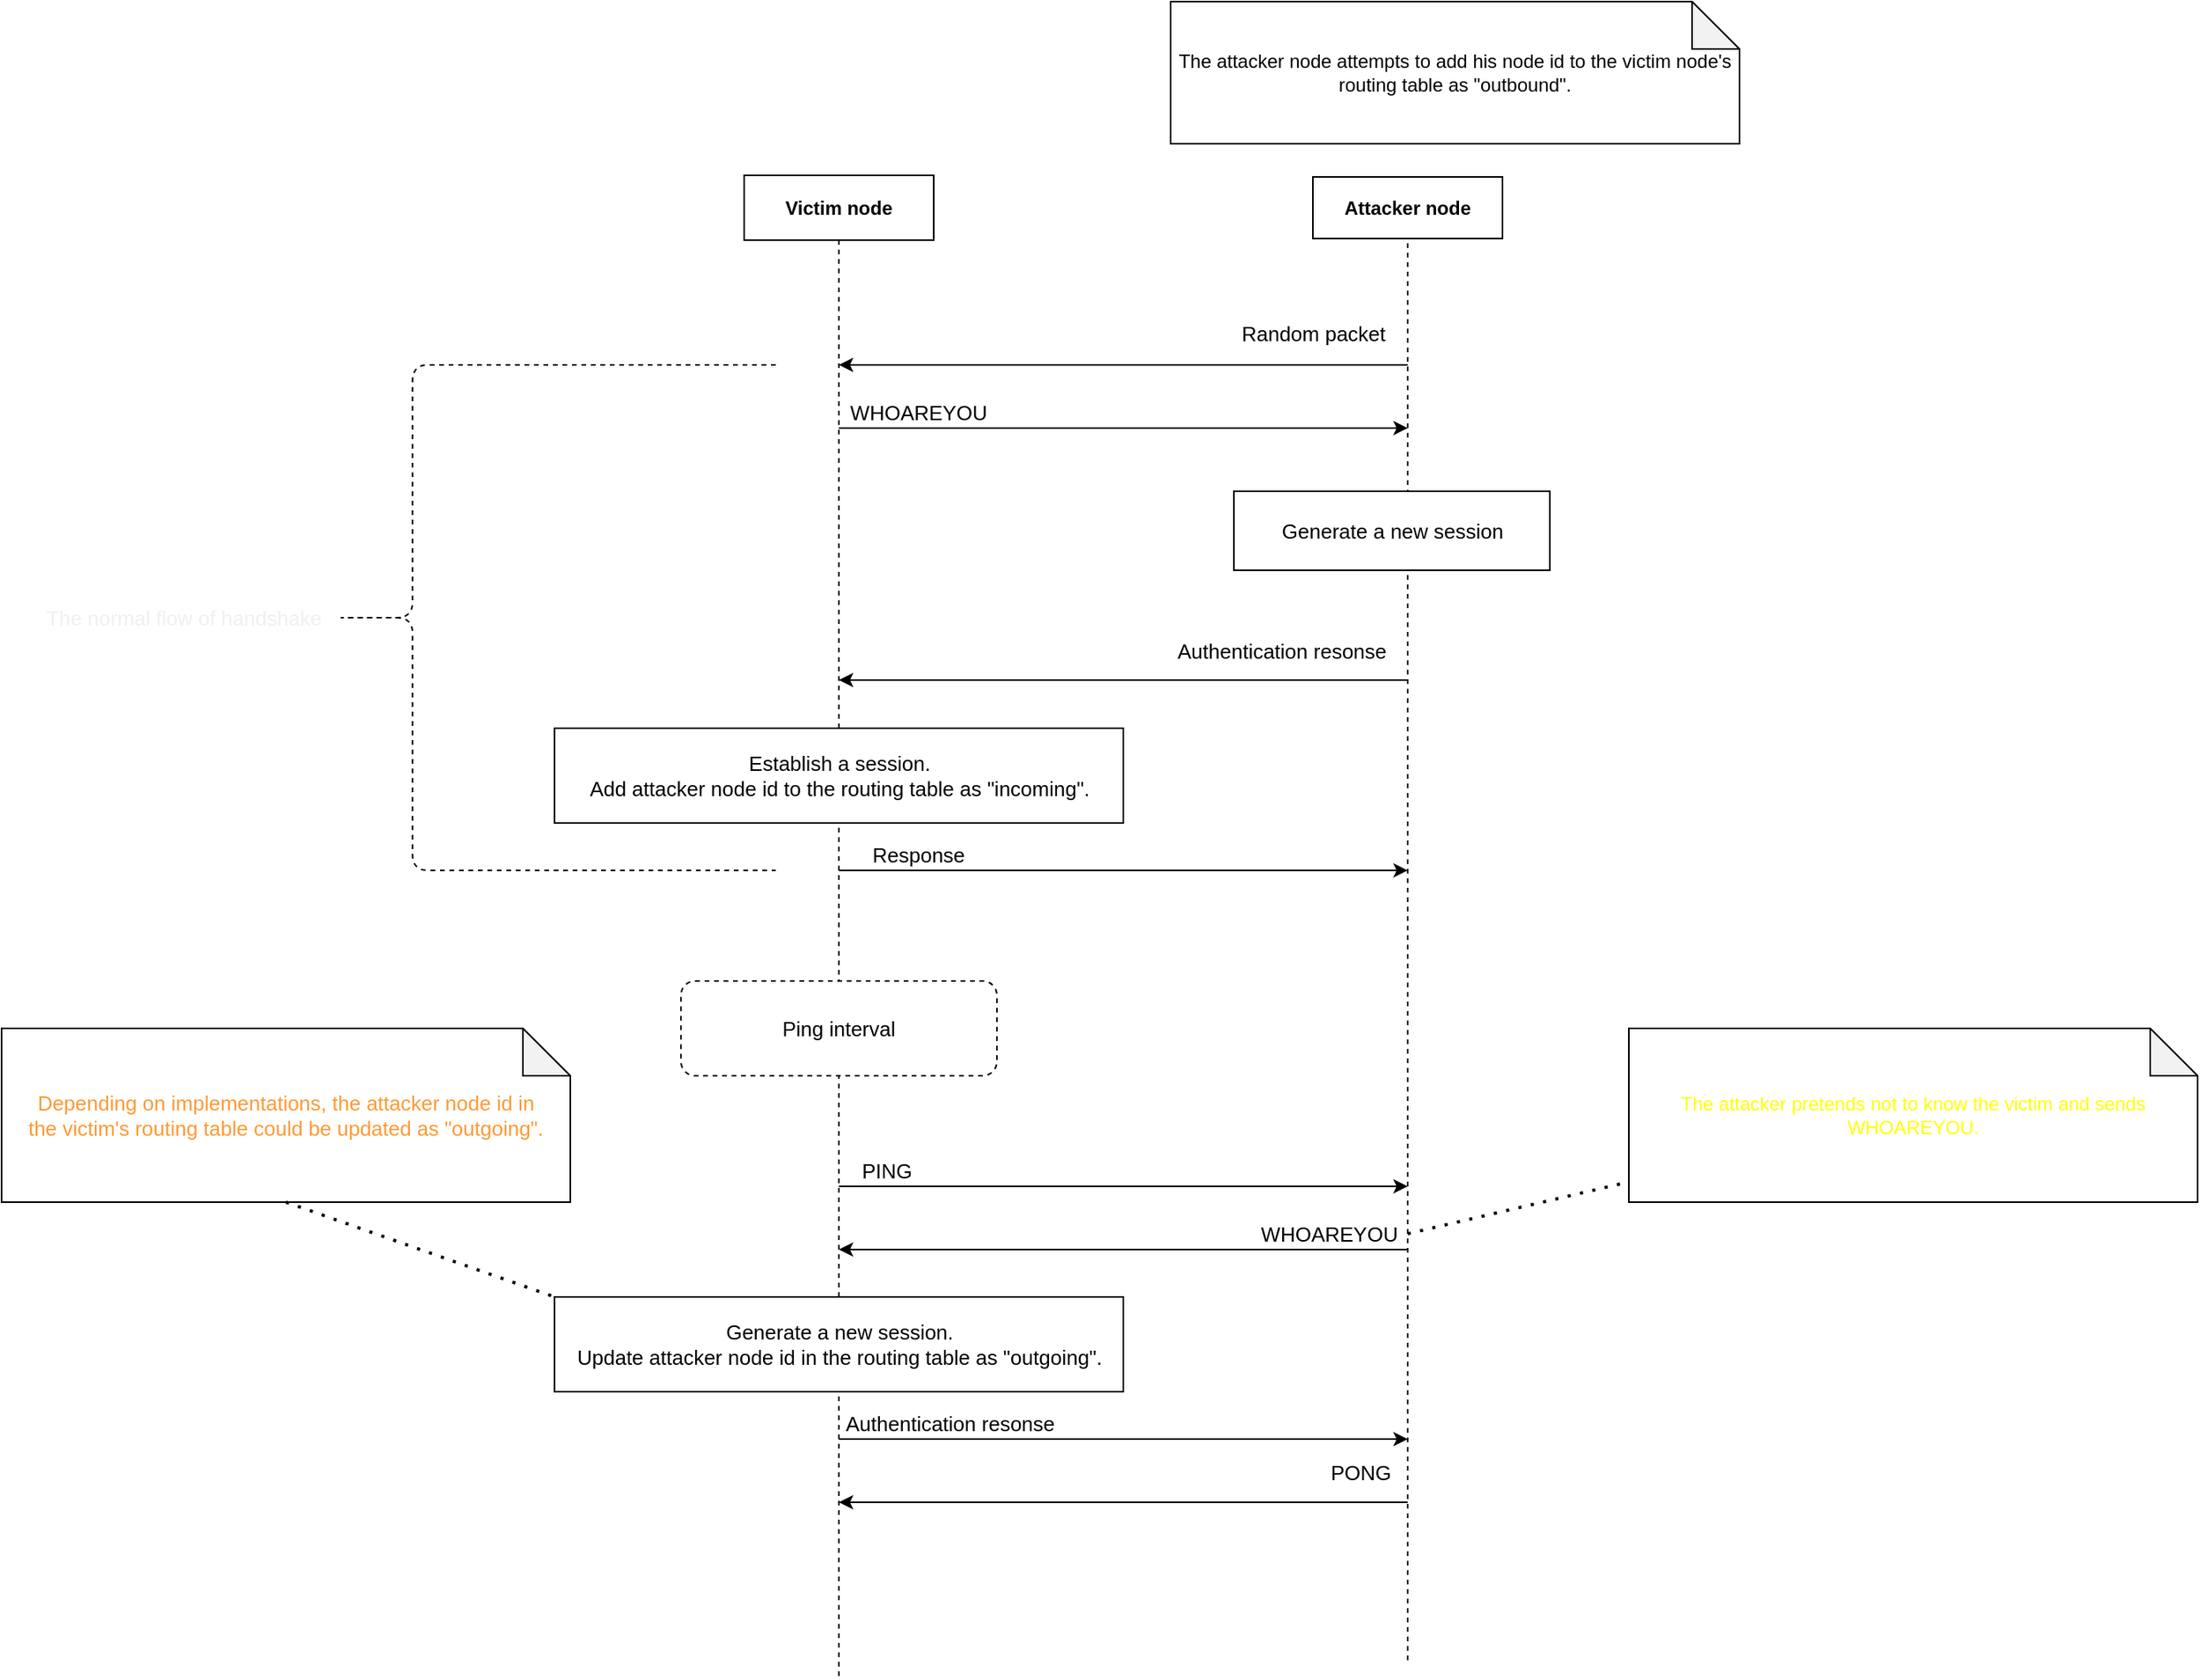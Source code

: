 <mxfile>
    <diagram id="ExdccTZqctQwAvQB16s_" name="Page-1">
        <mxGraphModel dx="3235" dy="1617" grid="0" gridSize="10" guides="1" tooltips="1" connect="1" arrows="1" fold="1" page="0" pageScale="1" pageWidth="827" pageHeight="1169" math="0" shadow="0">
            <root>
                <mxCell id="0"/>
                <mxCell id="1" parent="0"/>
                <mxCell id="2M91R3iAnrZrVvDSjcHK-1" value="Victim node" style="rounded=0;whiteSpace=wrap;html=1;fontStyle=1" parent="1" vertex="1">
                    <mxGeometry y="120" width="120" height="41" as="geometry"/>
                </mxCell>
                <mxCell id="2M91R3iAnrZrVvDSjcHK-2" value="Attacker node" style="rounded=0;whiteSpace=wrap;html=1;fontStyle=1" parent="1" vertex="1">
                    <mxGeometry x="360" y="121" width="120" height="39" as="geometry"/>
                </mxCell>
                <mxCell id="2M91R3iAnrZrVvDSjcHK-28" value="" style="endArrow=none;dashed=1;html=1;fontSize=12;entryX=0.5;entryY=1;entryDx=0;entryDy=0;" parent="1" target="2M91R3iAnrZrVvDSjcHK-1" edge="1">
                    <mxGeometry width="50" height="50" relative="1" as="geometry">
                        <mxPoint x="60" y="1070" as="sourcePoint"/>
                        <mxPoint x="80" y="230" as="targetPoint"/>
                    </mxGeometry>
                </mxCell>
                <mxCell id="2M91R3iAnrZrVvDSjcHK-29" value="" style="endArrow=none;dashed=1;html=1;fontSize=12;entryX=0.5;entryY=1;entryDx=0;entryDy=0;" parent="1" target="2M91R3iAnrZrVvDSjcHK-2" edge="1">
                    <mxGeometry width="50" height="50" relative="1" as="geometry">
                        <mxPoint x="420" y="1060" as="sourcePoint"/>
                        <mxPoint x="70" y="171" as="targetPoint"/>
                    </mxGeometry>
                </mxCell>
                <mxCell id="10" value="The attacker node attempts to add his node id to the victim node's routing table as &quot;outbound&quot;." style="shape=note;whiteSpace=wrap;html=1;backgroundOutline=1;darkOpacity=0.05;" parent="1" vertex="1">
                    <mxGeometry x="270" y="10" width="360" height="90" as="geometry"/>
                </mxCell>
                <mxCell id="11" value="" style="endArrow=classic;html=1;" parent="1" edge="1">
                    <mxGeometry width="50" height="50" relative="1" as="geometry">
                        <mxPoint x="420" y="240" as="sourcePoint"/>
                        <mxPoint x="60" y="240" as="targetPoint"/>
                    </mxGeometry>
                </mxCell>
                <mxCell id="13" value="Random packet" style="edgeLabel;html=1;align=center;verticalAlign=middle;resizable=0;points=[];fontSize=13;" vertex="1" connectable="0" parent="11">
                    <mxGeometry x="-0.217" y="-2" relative="1" as="geometry">
                        <mxPoint x="81" y="-18" as="offset"/>
                    </mxGeometry>
                </mxCell>
                <mxCell id="12" value="" style="endArrow=classic;html=1;" edge="1" parent="1">
                    <mxGeometry width="50" height="50" relative="1" as="geometry">
                        <mxPoint x="60" y="280" as="sourcePoint"/>
                        <mxPoint x="420" y="280" as="targetPoint"/>
                    </mxGeometry>
                </mxCell>
                <mxCell id="14" value="WHOAREYOU" style="edgeLabel;html=1;align=center;verticalAlign=middle;resizable=0;points=[];fontSize=13;" vertex="1" connectable="0" parent="12">
                    <mxGeometry x="0.211" y="2" relative="1" as="geometry">
                        <mxPoint x="-168" y="-8" as="offset"/>
                    </mxGeometry>
                </mxCell>
                <mxCell id="15" value="Generate a new session" style="html=1;dashed=0;whitespace=wrap;fontSize=13;" vertex="1" parent="1">
                    <mxGeometry x="310" y="320" width="200" height="50" as="geometry"/>
                </mxCell>
                <mxCell id="16" value="" style="endArrow=classic;html=1;" edge="1" parent="1">
                    <mxGeometry width="50" height="50" relative="1" as="geometry">
                        <mxPoint x="420" y="439.5" as="sourcePoint"/>
                        <mxPoint x="60" y="439.5" as="targetPoint"/>
                    </mxGeometry>
                </mxCell>
                <mxCell id="17" value="Authentication resonse" style="edgeLabel;html=1;align=center;verticalAlign=middle;resizable=0;points=[];fontSize=13;" vertex="1" connectable="0" parent="16">
                    <mxGeometry x="-0.217" y="-2" relative="1" as="geometry">
                        <mxPoint x="61" y="-17" as="offset"/>
                    </mxGeometry>
                </mxCell>
                <mxCell id="18" value="Establish a session.&lt;br&gt;Add attacker node id to the routing table as &quot;incoming&quot;." style="html=1;dashed=0;whitespace=wrap;fontSize=13;" vertex="1" parent="1">
                    <mxGeometry x="-120" y="470" width="360" height="60" as="geometry"/>
                </mxCell>
                <mxCell id="20" value="" style="endArrow=classic;html=1;" edge="1" parent="1">
                    <mxGeometry width="50" height="50" relative="1" as="geometry">
                        <mxPoint x="60" y="560" as="sourcePoint"/>
                        <mxPoint x="420" y="560" as="targetPoint"/>
                    </mxGeometry>
                </mxCell>
                <mxCell id="21" value="Response" style="edgeLabel;html=1;align=center;verticalAlign=middle;resizable=0;points=[];fontSize=13;" vertex="1" connectable="0" parent="20">
                    <mxGeometry x="0.211" y="2" relative="1" as="geometry">
                        <mxPoint x="-168" y="-8" as="offset"/>
                    </mxGeometry>
                </mxCell>
                <mxCell id="22" value="" style="endArrow=classic;html=1;" edge="1" parent="1">
                    <mxGeometry width="50" height="50" relative="1" as="geometry">
                        <mxPoint x="60" y="760" as="sourcePoint"/>
                        <mxPoint x="420" y="760" as="targetPoint"/>
                    </mxGeometry>
                </mxCell>
                <mxCell id="23" value="PING" style="edgeLabel;html=1;align=center;verticalAlign=middle;resizable=0;points=[];fontSize=13;" vertex="1" connectable="0" parent="22">
                    <mxGeometry x="0.211" y="2" relative="1" as="geometry">
                        <mxPoint x="-188" y="-8" as="offset"/>
                    </mxGeometry>
                </mxCell>
                <mxCell id="26" value="Ping interval" style="rounded=1;whiteSpace=wrap;html=1;fontSize=13;dashed=1;" vertex="1" parent="1">
                    <mxGeometry x="-40" y="630" width="200" height="60" as="geometry"/>
                </mxCell>
                <mxCell id="28" value="" style="endArrow=classic;html=1;" edge="1" parent="1">
                    <mxGeometry width="50" height="50" relative="1" as="geometry">
                        <mxPoint x="420" y="800" as="sourcePoint"/>
                        <mxPoint x="60" y="800" as="targetPoint"/>
                    </mxGeometry>
                </mxCell>
                <mxCell id="29" value="WHOAREYOU" style="edgeLabel;html=1;align=center;verticalAlign=middle;resizable=0;points=[];fontSize=13;" vertex="1" connectable="0" parent="28">
                    <mxGeometry x="-0.217" y="-2" relative="1" as="geometry">
                        <mxPoint x="91" y="-8" as="offset"/>
                    </mxGeometry>
                </mxCell>
                <mxCell id="30" value="" style="endArrow=classic;html=1;" edge="1" parent="1">
                    <mxGeometry width="50" height="50" relative="1" as="geometry">
                        <mxPoint x="60" y="920" as="sourcePoint"/>
                        <mxPoint x="420" y="920" as="targetPoint"/>
                    </mxGeometry>
                </mxCell>
                <mxCell id="31" value="Authentication resonse" style="edgeLabel;html=1;align=center;verticalAlign=middle;resizable=0;points=[];fontSize=13;" vertex="1" connectable="0" parent="30">
                    <mxGeometry x="0.211" y="2" relative="1" as="geometry">
                        <mxPoint x="-148" y="-8" as="offset"/>
                    </mxGeometry>
                </mxCell>
                <mxCell id="32" value="" style="endArrow=classic;html=1;" edge="1" parent="1">
                    <mxGeometry width="50" height="50" relative="1" as="geometry">
                        <mxPoint x="420" y="960" as="sourcePoint"/>
                        <mxPoint x="60" y="960" as="targetPoint"/>
                    </mxGeometry>
                </mxCell>
                <mxCell id="33" value="PONG" style="edgeLabel;html=1;align=center;verticalAlign=middle;resizable=0;points=[];fontSize=13;" vertex="1" connectable="0" parent="32">
                    <mxGeometry x="-0.217" y="-2" relative="1" as="geometry">
                        <mxPoint x="111" y="-17" as="offset"/>
                    </mxGeometry>
                </mxCell>
                <mxCell id="34" value="&lt;div&gt;Generate a new session.&lt;/div&gt;&lt;div&gt;Update attacker node id in the routing table as &quot;outgoing&quot;.&lt;/div&gt;" style="html=1;dashed=0;whitespace=wrap;fontSize=13;" vertex="1" parent="1">
                    <mxGeometry x="-120" y="830" width="360" height="60" as="geometry"/>
                </mxCell>
                <mxCell id="35" value="Depending on implementations, the attacker node id in &lt;br&gt;the victim's routing table could be updated as &quot;outgoing&quot;." style="shape=note;whiteSpace=wrap;html=1;backgroundOutline=1;darkOpacity=0.05;fontColor=#FF9933;fontSize=13;" vertex="1" parent="1">
                    <mxGeometry x="-470" y="660" width="360" height="110" as="geometry"/>
                </mxCell>
                <mxCell id="36" value="The attacker pretends not to know the victim and sends WHOAREYOU." style="shape=note;whiteSpace=wrap;html=1;backgroundOutline=1;darkOpacity=0.05;fontColor=#FFFF00;" vertex="1" parent="1">
                    <mxGeometry x="560" y="660" width="360" height="110" as="geometry"/>
                </mxCell>
                <mxCell id="38" value="" style="endArrow=none;dashed=1;html=1;dashPattern=1 3;strokeWidth=2;fontSize=13;fontColor=#FF9933;entryX=0;entryY=0;entryDx=0;entryDy=0;exitX=0.5;exitY=1;exitDx=0;exitDy=0;exitPerimeter=0;" edge="1" parent="1" source="35" target="34">
                    <mxGeometry width="50" height="50" relative="1" as="geometry">
                        <mxPoint x="-200" y="710" as="sourcePoint"/>
                        <mxPoint x="-150" y="660" as="targetPoint"/>
                    </mxGeometry>
                </mxCell>
                <mxCell id="39" value="" style="endArrow=none;dashed=1;html=1;dashPattern=1 3;strokeWidth=2;fontSize=13;fontColor=#FF9933;" edge="1" parent="1" target="36">
                    <mxGeometry width="50" height="50" relative="1" as="geometry">
                        <mxPoint x="420" y="790" as="sourcePoint"/>
                        <mxPoint x="-110.0" y="840" as="targetPoint"/>
                    </mxGeometry>
                </mxCell>
                <mxCell id="40" value="" style="shape=curlyBracket;whiteSpace=wrap;html=1;rounded=1;dashed=1;fontSize=13;fontColor=#FF9933;size=0.179;" vertex="1" parent="1">
                    <mxGeometry x="-260" y="240" width="280" height="320" as="geometry"/>
                </mxCell>
                <mxCell id="46" value="&lt;span&gt;The normal flow of handshake&lt;/span&gt;" style="text;html=1;align=center;verticalAlign=middle;resizable=0;points=[];autosize=1;strokeColor=none;fillColor=none;fontSize=13;fontColor=#F0F0F0;" vertex="1" parent="1">
                    <mxGeometry x="-450" y="390" width="190" height="20" as="geometry"/>
                </mxCell>
            </root>
        </mxGraphModel>
    </diagram>
</mxfile>